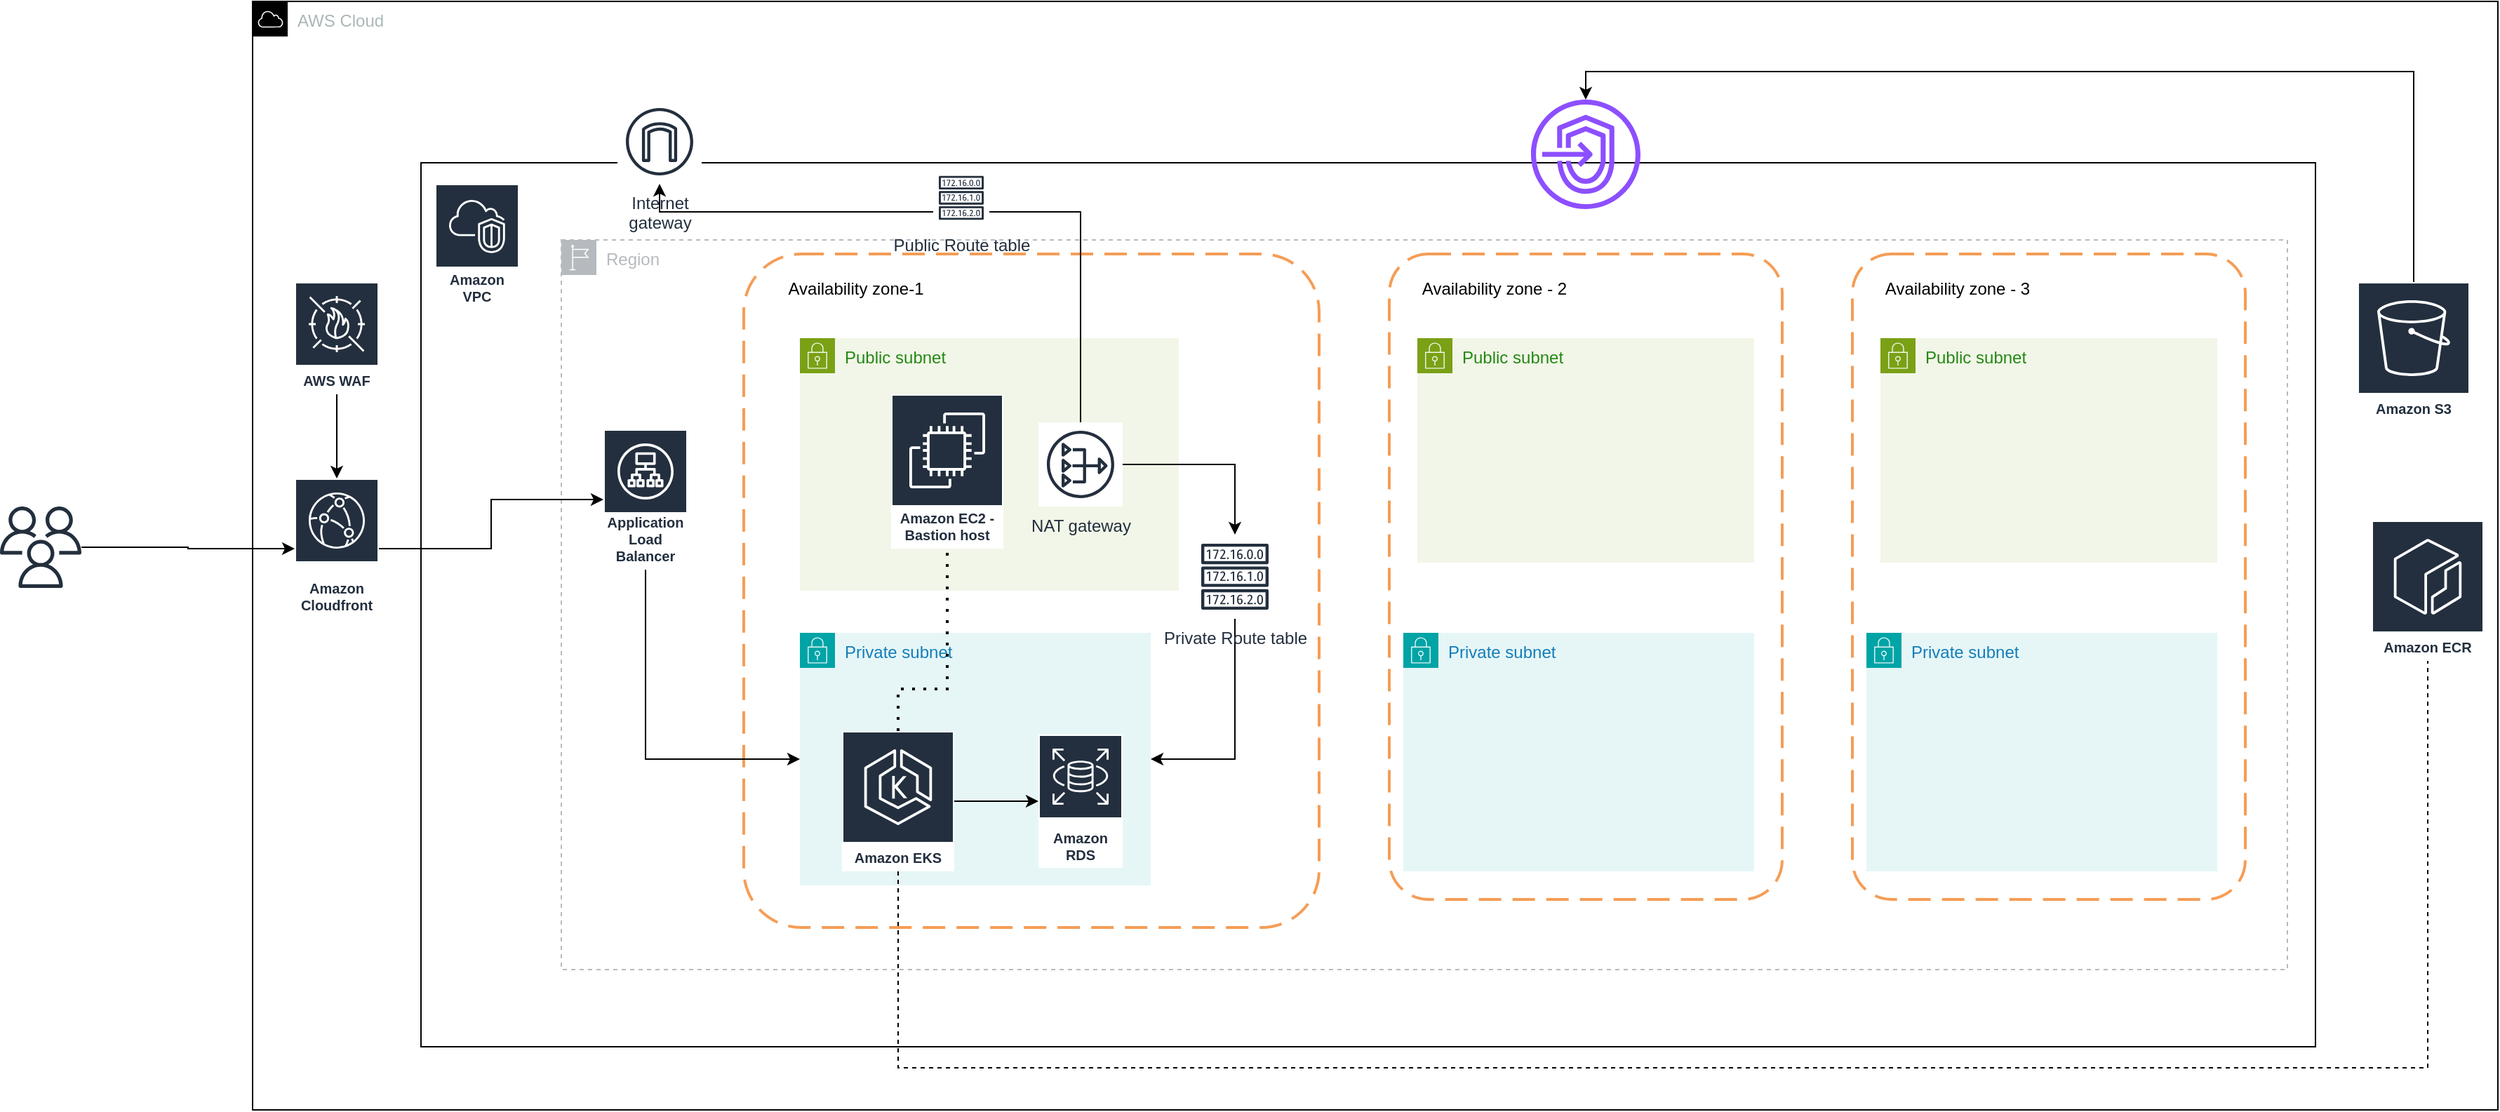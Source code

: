 <mxfile version="24.7.12">
  <diagram name="Page-1" id="XZrP2uV8ItC7kK4VvhU6">
    <mxGraphModel dx="2693" dy="1897" grid="1" gridSize="10" guides="1" tooltips="1" connect="1" arrows="1" fold="1" page="1" pageScale="1" pageWidth="850" pageHeight="1100" math="0" shadow="0">
      <root>
        <mxCell id="0" />
        <mxCell id="1" parent="0" />
        <mxCell id="02IG1Mr-TLSYv9_EWLAK-1" value="" style="rounded=0;whiteSpace=wrap;html=1;" vertex="1" parent="1">
          <mxGeometry x="90" y="45" width="1350" height="630" as="geometry" />
        </mxCell>
        <mxCell id="02IG1Mr-TLSYv9_EWLAK-61" value="Region" style="sketch=0;outlineConnect=0;gradientColor=none;html=1;whiteSpace=wrap;fontSize=12;fontStyle=0;shape=mxgraph.aws4.group;grIcon=mxgraph.aws4.group_region;strokeColor=#B6BABF;fillColor=none;verticalAlign=top;align=left;spacingLeft=30;fontColor=#B6BABF;dashed=1;" vertex="1" parent="1">
          <mxGeometry x="190" y="100" width="1230" height="520" as="geometry" />
        </mxCell>
        <mxCell id="02IG1Mr-TLSYv9_EWLAK-39" value="AWS Cloud" style="sketch=0;outlineConnect=0;gradientColor=none;html=1;whiteSpace=wrap;fontSize=12;fontStyle=0;shape=mxgraph.aws4.group;grIcon=mxgraph.aws4.group_aws_cloud;strokeColor=#000000;fillColor=none;verticalAlign=top;align=left;spacingLeft=30;fontColor=#AAB7B8;dashed=0;" vertex="1" parent="1">
          <mxGeometry x="-30" y="-70" width="1600" height="790" as="geometry" />
        </mxCell>
        <mxCell id="02IG1Mr-TLSYv9_EWLAK-15" value="" style="rounded=1;arcSize=10;dashed=1;strokeColor=#F59D56;fillColor=none;gradientColor=none;dashPattern=8 4;strokeWidth=2;" vertex="1" parent="1">
          <mxGeometry x="320" y="110" width="410" height="480" as="geometry" />
        </mxCell>
        <mxCell id="02IG1Mr-TLSYv9_EWLAK-6" style="edgeStyle=orthogonalEdgeStyle;rounded=0;orthogonalLoop=1;jettySize=auto;html=1;" edge="1" parent="1" source="02IG1Mr-TLSYv9_EWLAK-3" target="02IG1Mr-TLSYv9_EWLAK-5">
          <mxGeometry relative="1" as="geometry" />
        </mxCell>
        <mxCell id="02IG1Mr-TLSYv9_EWLAK-3" value="Amazon Cloudfront" style="sketch=0;outlineConnect=0;fontColor=#232F3E;gradientColor=none;strokeColor=#ffffff;fillColor=#232F3E;dashed=0;verticalLabelPosition=middle;verticalAlign=bottom;align=center;html=1;whiteSpace=wrap;fontSize=10;fontStyle=1;spacing=3;shape=mxgraph.aws4.productIcon;prIcon=mxgraph.aws4.cloudfront;" vertex="1" parent="1">
          <mxGeometry y="270" width="60" height="100" as="geometry" />
        </mxCell>
        <mxCell id="02IG1Mr-TLSYv9_EWLAK-30" style="edgeStyle=orthogonalEdgeStyle;rounded=0;orthogonalLoop=1;jettySize=auto;html=1;" edge="1" parent="1" source="02IG1Mr-TLSYv9_EWLAK-5" target="02IG1Mr-TLSYv9_EWLAK-20">
          <mxGeometry relative="1" as="geometry">
            <Array as="points">
              <mxPoint x="250" y="470" />
            </Array>
          </mxGeometry>
        </mxCell>
        <mxCell id="02IG1Mr-TLSYv9_EWLAK-5" value="Application Load Balancer" style="sketch=0;outlineConnect=0;fontColor=#232F3E;gradientColor=none;strokeColor=#ffffff;fillColor=#232F3E;dashed=0;verticalLabelPosition=middle;verticalAlign=bottom;align=center;html=1;whiteSpace=wrap;fontSize=10;fontStyle=1;spacing=3;shape=mxgraph.aws4.productIcon;prIcon=mxgraph.aws4.application_load_balancer;" vertex="1" parent="1">
          <mxGeometry x="220" y="235" width="60" height="100" as="geometry" />
        </mxCell>
        <mxCell id="02IG1Mr-TLSYv9_EWLAK-19" value="Public subnet" style="points=[[0,0],[0.25,0],[0.5,0],[0.75,0],[1,0],[1,0.25],[1,0.5],[1,0.75],[1,1],[0.75,1],[0.5,1],[0.25,1],[0,1],[0,0.75],[0,0.5],[0,0.25]];outlineConnect=0;gradientColor=none;html=1;whiteSpace=wrap;fontSize=12;fontStyle=0;container=1;pointerEvents=0;collapsible=0;recursiveResize=0;shape=mxgraph.aws4.group;grIcon=mxgraph.aws4.group_security_group;grStroke=0;strokeColor=#7AA116;fillColor=#F2F6E8;verticalAlign=top;align=left;spacingLeft=30;fontColor=#248814;dashed=0;" vertex="1" parent="1">
          <mxGeometry x="360" y="170" width="270" height="180" as="geometry" />
        </mxCell>
        <mxCell id="02IG1Mr-TLSYv9_EWLAK-20" value="Private subnet" style="points=[[0,0],[0.25,0],[0.5,0],[0.75,0],[1,0],[1,0.25],[1,0.5],[1,0.75],[1,1],[0.75,1],[0.5,1],[0.25,1],[0,1],[0,0.75],[0,0.5],[0,0.25]];outlineConnect=0;gradientColor=none;html=1;whiteSpace=wrap;fontSize=12;fontStyle=0;container=1;pointerEvents=0;collapsible=0;recursiveResize=0;shape=mxgraph.aws4.group;grIcon=mxgraph.aws4.group_security_group;grStroke=0;strokeColor=#00A4A6;fillColor=#E6F6F7;verticalAlign=top;align=left;spacingLeft=30;fontColor=#147EBA;dashed=0;" vertex="1" parent="1">
          <mxGeometry x="360" y="380" width="250" height="180" as="geometry" />
        </mxCell>
        <mxCell id="02IG1Mr-TLSYv9_EWLAK-22" value="" style="rounded=1;arcSize=10;dashed=1;strokeColor=#F59D56;fillColor=none;gradientColor=none;dashPattern=8 4;strokeWidth=2;" vertex="1" parent="1">
          <mxGeometry x="780" y="110" width="280" height="460" as="geometry" />
        </mxCell>
        <mxCell id="02IG1Mr-TLSYv9_EWLAK-23" value="Public subnet" style="points=[[0,0],[0.25,0],[0.5,0],[0.75,0],[1,0],[1,0.25],[1,0.5],[1,0.75],[1,1],[0.75,1],[0.5,1],[0.25,1],[0,1],[0,0.75],[0,0.5],[0,0.25]];outlineConnect=0;gradientColor=none;html=1;whiteSpace=wrap;fontSize=12;fontStyle=0;container=1;pointerEvents=0;collapsible=0;recursiveResize=0;shape=mxgraph.aws4.group;grIcon=mxgraph.aws4.group_security_group;grStroke=0;strokeColor=#7AA116;fillColor=#F2F6E8;verticalAlign=top;align=left;spacingLeft=30;fontColor=#248814;dashed=0;" vertex="1" parent="1">
          <mxGeometry x="800" y="170" width="240" height="160" as="geometry" />
        </mxCell>
        <mxCell id="02IG1Mr-TLSYv9_EWLAK-24" value="Private subnet" style="points=[[0,0],[0.25,0],[0.5,0],[0.75,0],[1,0],[1,0.25],[1,0.5],[1,0.75],[1,1],[0.75,1],[0.5,1],[0.25,1],[0,1],[0,0.75],[0,0.5],[0,0.25]];outlineConnect=0;gradientColor=none;html=1;whiteSpace=wrap;fontSize=12;fontStyle=0;container=1;pointerEvents=0;collapsible=0;recursiveResize=0;shape=mxgraph.aws4.group;grIcon=mxgraph.aws4.group_security_group;grStroke=0;strokeColor=#00A4A6;fillColor=#E6F6F7;verticalAlign=top;align=left;spacingLeft=30;fontColor=#147EBA;dashed=0;" vertex="1" parent="1">
          <mxGeometry x="790" y="380" width="250" height="170" as="geometry" />
        </mxCell>
        <mxCell id="02IG1Mr-TLSYv9_EWLAK-25" value="Availability zone-1" style="text;html=1;align=center;verticalAlign=middle;whiteSpace=wrap;rounded=0;" vertex="1" parent="1">
          <mxGeometry x="350" y="120" width="100" height="30" as="geometry" />
        </mxCell>
        <mxCell id="02IG1Mr-TLSYv9_EWLAK-26" value="Availability zone - 2" style="text;html=1;align=center;verticalAlign=middle;whiteSpace=wrap;rounded=0;" vertex="1" parent="1">
          <mxGeometry x="800" y="120" width="110" height="30" as="geometry" />
        </mxCell>
        <mxCell id="02IG1Mr-TLSYv9_EWLAK-27" value="Internet&#xa;gateway" style="sketch=0;outlineConnect=0;fontColor=#232F3E;gradientColor=none;strokeColor=#232F3E;fillColor=#ffffff;dashed=0;verticalLabelPosition=bottom;verticalAlign=top;align=center;html=1;fontSize=12;fontStyle=0;aspect=fixed;shape=mxgraph.aws4.resourceIcon;resIcon=mxgraph.aws4.internet_gateway;" vertex="1" parent="1">
          <mxGeometry x="230" width="60" height="60" as="geometry" />
        </mxCell>
        <mxCell id="02IG1Mr-TLSYv9_EWLAK-11" value="Amazon RDS" style="sketch=0;outlineConnect=0;fontColor=#232F3E;gradientColor=none;strokeColor=#ffffff;fillColor=#232F3E;dashed=0;verticalLabelPosition=middle;verticalAlign=bottom;align=center;html=1;whiteSpace=wrap;fontSize=10;fontStyle=1;spacing=3;shape=mxgraph.aws4.productIcon;prIcon=mxgraph.aws4.rds;" vertex="1" parent="1">
          <mxGeometry x="530" y="452.5" width="60" height="95" as="geometry" />
        </mxCell>
        <mxCell id="02IG1Mr-TLSYv9_EWLAK-29" style="edgeStyle=orthogonalEdgeStyle;rounded=0;orthogonalLoop=1;jettySize=auto;html=1;" edge="1" parent="1" source="02IG1Mr-TLSYv9_EWLAK-28" target="02IG1Mr-TLSYv9_EWLAK-11">
          <mxGeometry relative="1" as="geometry" />
        </mxCell>
        <mxCell id="02IG1Mr-TLSYv9_EWLAK-28" value="Amazon EKS" style="sketch=0;outlineConnect=0;fontColor=#232F3E;gradientColor=none;strokeColor=#ffffff;fillColor=#232F3E;dashed=0;verticalLabelPosition=middle;verticalAlign=bottom;align=center;html=1;whiteSpace=wrap;fontSize=10;fontStyle=1;spacing=3;shape=mxgraph.aws4.productIcon;prIcon=mxgraph.aws4.eks;" vertex="1" parent="1">
          <mxGeometry x="390" y="450" width="80" height="100" as="geometry" />
        </mxCell>
        <mxCell id="02IG1Mr-TLSYv9_EWLAK-33" style="edgeStyle=orthogonalEdgeStyle;rounded=0;orthogonalLoop=1;jettySize=auto;html=1;" edge="1" parent="1" source="02IG1Mr-TLSYv9_EWLAK-31" target="02IG1Mr-TLSYv9_EWLAK-32">
          <mxGeometry relative="1" as="geometry">
            <Array as="points">
              <mxPoint x="1510" y="-20" />
              <mxPoint x="920" y="-20" />
            </Array>
          </mxGeometry>
        </mxCell>
        <mxCell id="02IG1Mr-TLSYv9_EWLAK-31" value="Amazon S3" style="sketch=0;outlineConnect=0;fontColor=#232F3E;gradientColor=none;strokeColor=#ffffff;fillColor=#232F3E;dashed=0;verticalLabelPosition=middle;verticalAlign=bottom;align=center;html=1;whiteSpace=wrap;fontSize=10;fontStyle=1;spacing=3;shape=mxgraph.aws4.productIcon;prIcon=mxgraph.aws4.s3;" vertex="1" parent="1">
          <mxGeometry x="1470" y="130" width="80" height="100" as="geometry" />
        </mxCell>
        <mxCell id="02IG1Mr-TLSYv9_EWLAK-32" value="" style="sketch=0;outlineConnect=0;fontColor=#232F3E;gradientColor=none;fillColor=#8C4FFF;strokeColor=none;dashed=0;verticalLabelPosition=bottom;verticalAlign=top;align=center;html=1;fontSize=12;fontStyle=0;aspect=fixed;pointerEvents=1;shape=mxgraph.aws4.endpoints;" vertex="1" parent="1">
          <mxGeometry x="881" width="78" height="78" as="geometry" />
        </mxCell>
        <mxCell id="02IG1Mr-TLSYv9_EWLAK-34" value="Amazon EC2 - Bastion host" style="sketch=0;outlineConnect=0;fontColor=#232F3E;gradientColor=none;strokeColor=#ffffff;fillColor=#232F3E;dashed=0;verticalLabelPosition=middle;verticalAlign=bottom;align=center;html=1;whiteSpace=wrap;fontSize=10;fontStyle=1;spacing=3;shape=mxgraph.aws4.productIcon;prIcon=mxgraph.aws4.ec2;" vertex="1" parent="1">
          <mxGeometry x="425" y="210" width="80" height="110" as="geometry" />
        </mxCell>
        <mxCell id="02IG1Mr-TLSYv9_EWLAK-38" style="edgeStyle=orthogonalEdgeStyle;rounded=0;orthogonalLoop=1;jettySize=auto;html=1;" edge="1" parent="1" source="02IG1Mr-TLSYv9_EWLAK-36" target="02IG1Mr-TLSYv9_EWLAK-20">
          <mxGeometry relative="1" as="geometry">
            <Array as="points">
              <mxPoint x="670" y="470" />
            </Array>
          </mxGeometry>
        </mxCell>
        <mxCell id="02IG1Mr-TLSYv9_EWLAK-36" value="Private Route table" style="sketch=0;outlineConnect=0;fontColor=#232F3E;gradientColor=none;strokeColor=#232F3E;fillColor=#ffffff;dashed=0;verticalLabelPosition=bottom;verticalAlign=top;align=center;html=1;fontSize=12;fontStyle=0;aspect=fixed;shape=mxgraph.aws4.resourceIcon;resIcon=mxgraph.aws4.route_table;" vertex="1" parent="1">
          <mxGeometry x="640" y="310" width="60" height="60" as="geometry" />
        </mxCell>
        <mxCell id="02IG1Mr-TLSYv9_EWLAK-41" value="Amazon VPC" style="sketch=0;outlineConnect=0;fontColor=#232F3E;gradientColor=none;strokeColor=#ffffff;fillColor=#232F3E;dashed=0;verticalLabelPosition=middle;verticalAlign=bottom;align=center;html=1;whiteSpace=wrap;fontSize=10;fontStyle=1;spacing=3;shape=mxgraph.aws4.productIcon;prIcon=mxgraph.aws4.vpc;" vertex="1" parent="1">
          <mxGeometry x="100" y="60" width="60" height="90" as="geometry" />
        </mxCell>
        <mxCell id="02IG1Mr-TLSYv9_EWLAK-44" style="edgeStyle=orthogonalEdgeStyle;rounded=0;orthogonalLoop=1;jettySize=auto;html=1;" edge="1" parent="1" source="02IG1Mr-TLSYv9_EWLAK-42" target="02IG1Mr-TLSYv9_EWLAK-3">
          <mxGeometry relative="1" as="geometry" />
        </mxCell>
        <mxCell id="02IG1Mr-TLSYv9_EWLAK-42" value="AWS WAF" style="sketch=0;outlineConnect=0;fontColor=#232F3E;gradientColor=none;strokeColor=#ffffff;fillColor=#232F3E;dashed=0;verticalLabelPosition=middle;verticalAlign=bottom;align=center;html=1;whiteSpace=wrap;fontSize=10;fontStyle=1;spacing=3;shape=mxgraph.aws4.productIcon;prIcon=mxgraph.aws4.waf;" vertex="1" parent="1">
          <mxGeometry y="130" width="60" height="80" as="geometry" />
        </mxCell>
        <mxCell id="02IG1Mr-TLSYv9_EWLAK-45" value="Amazon ECR" style="sketch=0;outlineConnect=0;fontColor=#232F3E;gradientColor=none;strokeColor=#ffffff;fillColor=#232F3E;dashed=0;verticalLabelPosition=middle;verticalAlign=bottom;align=center;html=1;whiteSpace=wrap;fontSize=10;fontStyle=1;spacing=3;shape=mxgraph.aws4.productIcon;prIcon=mxgraph.aws4.ecr;" vertex="1" parent="1">
          <mxGeometry x="1480" y="300" width="80" height="100" as="geometry" />
        </mxCell>
        <mxCell id="02IG1Mr-TLSYv9_EWLAK-46" value="" style="rounded=1;arcSize=10;dashed=1;strokeColor=#F59D56;fillColor=none;gradientColor=none;dashPattern=8 4;strokeWidth=2;" vertex="1" parent="1">
          <mxGeometry x="1110" y="110" width="280" height="460" as="geometry" />
        </mxCell>
        <mxCell id="02IG1Mr-TLSYv9_EWLAK-47" value="Public subnet" style="points=[[0,0],[0.25,0],[0.5,0],[0.75,0],[1,0],[1,0.25],[1,0.5],[1,0.75],[1,1],[0.75,1],[0.5,1],[0.25,1],[0,1],[0,0.75],[0,0.5],[0,0.25]];outlineConnect=0;gradientColor=none;html=1;whiteSpace=wrap;fontSize=12;fontStyle=0;container=1;pointerEvents=0;collapsible=0;recursiveResize=0;shape=mxgraph.aws4.group;grIcon=mxgraph.aws4.group_security_group;grStroke=0;strokeColor=#7AA116;fillColor=#F2F6E8;verticalAlign=top;align=left;spacingLeft=30;fontColor=#248814;dashed=0;" vertex="1" parent="1">
          <mxGeometry x="1130" y="170" width="240" height="160" as="geometry" />
        </mxCell>
        <mxCell id="02IG1Mr-TLSYv9_EWLAK-48" value="Private subnet" style="points=[[0,0],[0.25,0],[0.5,0],[0.75,0],[1,0],[1,0.25],[1,0.5],[1,0.75],[1,1],[0.75,1],[0.5,1],[0.25,1],[0,1],[0,0.75],[0,0.5],[0,0.25]];outlineConnect=0;gradientColor=none;html=1;whiteSpace=wrap;fontSize=12;fontStyle=0;container=1;pointerEvents=0;collapsible=0;recursiveResize=0;shape=mxgraph.aws4.group;grIcon=mxgraph.aws4.group_security_group;grStroke=0;strokeColor=#00A4A6;fillColor=#E6F6F7;verticalAlign=top;align=left;spacingLeft=30;fontColor=#147EBA;dashed=0;" vertex="1" parent="1">
          <mxGeometry x="1120" y="380" width="250" height="170" as="geometry" />
        </mxCell>
        <mxCell id="02IG1Mr-TLSYv9_EWLAK-49" value="Availability zone - 3" style="text;html=1;align=center;verticalAlign=middle;whiteSpace=wrap;rounded=0;" vertex="1" parent="1">
          <mxGeometry x="1130" y="120" width="110" height="30" as="geometry" />
        </mxCell>
        <mxCell id="02IG1Mr-TLSYv9_EWLAK-57" style="edgeStyle=orthogonalEdgeStyle;rounded=0;orthogonalLoop=1;jettySize=auto;html=1;" edge="1" parent="1" source="02IG1Mr-TLSYv9_EWLAK-56" target="02IG1Mr-TLSYv9_EWLAK-3">
          <mxGeometry relative="1" as="geometry" />
        </mxCell>
        <mxCell id="02IG1Mr-TLSYv9_EWLAK-56" value="" style="sketch=0;outlineConnect=0;fontColor=#232F3E;gradientColor=none;fillColor=#232F3D;strokeColor=none;dashed=0;verticalLabelPosition=bottom;verticalAlign=top;align=center;html=1;fontSize=12;fontStyle=0;aspect=fixed;pointerEvents=1;shape=mxgraph.aws4.users;" vertex="1" parent="1">
          <mxGeometry x="-210" y="290" width="58" height="58" as="geometry" />
        </mxCell>
        <mxCell id="02IG1Mr-TLSYv9_EWLAK-59" value="" style="endArrow=none;dashed=1;html=1;rounded=0;" edge="1" parent="1" source="02IG1Mr-TLSYv9_EWLAK-28" target="02IG1Mr-TLSYv9_EWLAK-45">
          <mxGeometry width="50" height="50" relative="1" as="geometry">
            <mxPoint x="650" y="400" as="sourcePoint" />
            <mxPoint x="700" y="350" as="targetPoint" />
            <Array as="points">
              <mxPoint x="430" y="690" />
              <mxPoint x="1520" y="690" />
            </Array>
          </mxGeometry>
        </mxCell>
        <mxCell id="02IG1Mr-TLSYv9_EWLAK-70" style="edgeStyle=orthogonalEdgeStyle;rounded=0;orthogonalLoop=1;jettySize=auto;html=1;" edge="1" parent="1" source="02IG1Mr-TLSYv9_EWLAK-65" target="02IG1Mr-TLSYv9_EWLAK-27">
          <mxGeometry relative="1" as="geometry">
            <Array as="points">
              <mxPoint x="560" y="80" />
              <mxPoint x="260" y="80" />
            </Array>
          </mxGeometry>
        </mxCell>
        <mxCell id="02IG1Mr-TLSYv9_EWLAK-65" value="NAT gateway" style="sketch=0;outlineConnect=0;fontColor=#232F3E;gradientColor=none;strokeColor=#232F3E;fillColor=#ffffff;dashed=0;verticalLabelPosition=bottom;verticalAlign=top;align=center;html=1;fontSize=12;fontStyle=0;aspect=fixed;shape=mxgraph.aws4.resourceIcon;resIcon=mxgraph.aws4.nat_gateway;" vertex="1" parent="1">
          <mxGeometry x="530" y="230" width="60" height="60" as="geometry" />
        </mxCell>
        <mxCell id="02IG1Mr-TLSYv9_EWLAK-66" style="edgeStyle=orthogonalEdgeStyle;rounded=0;orthogonalLoop=1;jettySize=auto;html=1;" edge="1" parent="1" source="02IG1Mr-TLSYv9_EWLAK-65" target="02IG1Mr-TLSYv9_EWLAK-36">
          <mxGeometry relative="1" as="geometry" />
        </mxCell>
        <mxCell id="02IG1Mr-TLSYv9_EWLAK-71" value="Public Route table" style="sketch=0;outlineConnect=0;fontColor=#232F3E;gradientColor=none;strokeColor=#232F3E;fillColor=#ffffff;dashed=0;verticalLabelPosition=bottom;verticalAlign=top;align=center;html=1;fontSize=12;fontStyle=0;aspect=fixed;shape=mxgraph.aws4.resourceIcon;resIcon=mxgraph.aws4.route_table;" vertex="1" parent="1">
          <mxGeometry x="455" y="50" width="40" height="40" as="geometry" />
        </mxCell>
        <mxCell id="02IG1Mr-TLSYv9_EWLAK-72" value="" style="endArrow=none;dashed=1;html=1;dashPattern=1 3;strokeWidth=2;rounded=0;" edge="1" parent="1" source="02IG1Mr-TLSYv9_EWLAK-28" target="02IG1Mr-TLSYv9_EWLAK-34">
          <mxGeometry width="50" height="50" relative="1" as="geometry">
            <mxPoint x="650" y="440" as="sourcePoint" />
            <mxPoint x="700" y="390" as="targetPoint" />
            <Array as="points">
              <mxPoint x="430" y="420" />
              <mxPoint x="465" y="420" />
              <mxPoint x="465" y="390" />
            </Array>
          </mxGeometry>
        </mxCell>
      </root>
    </mxGraphModel>
  </diagram>
</mxfile>
